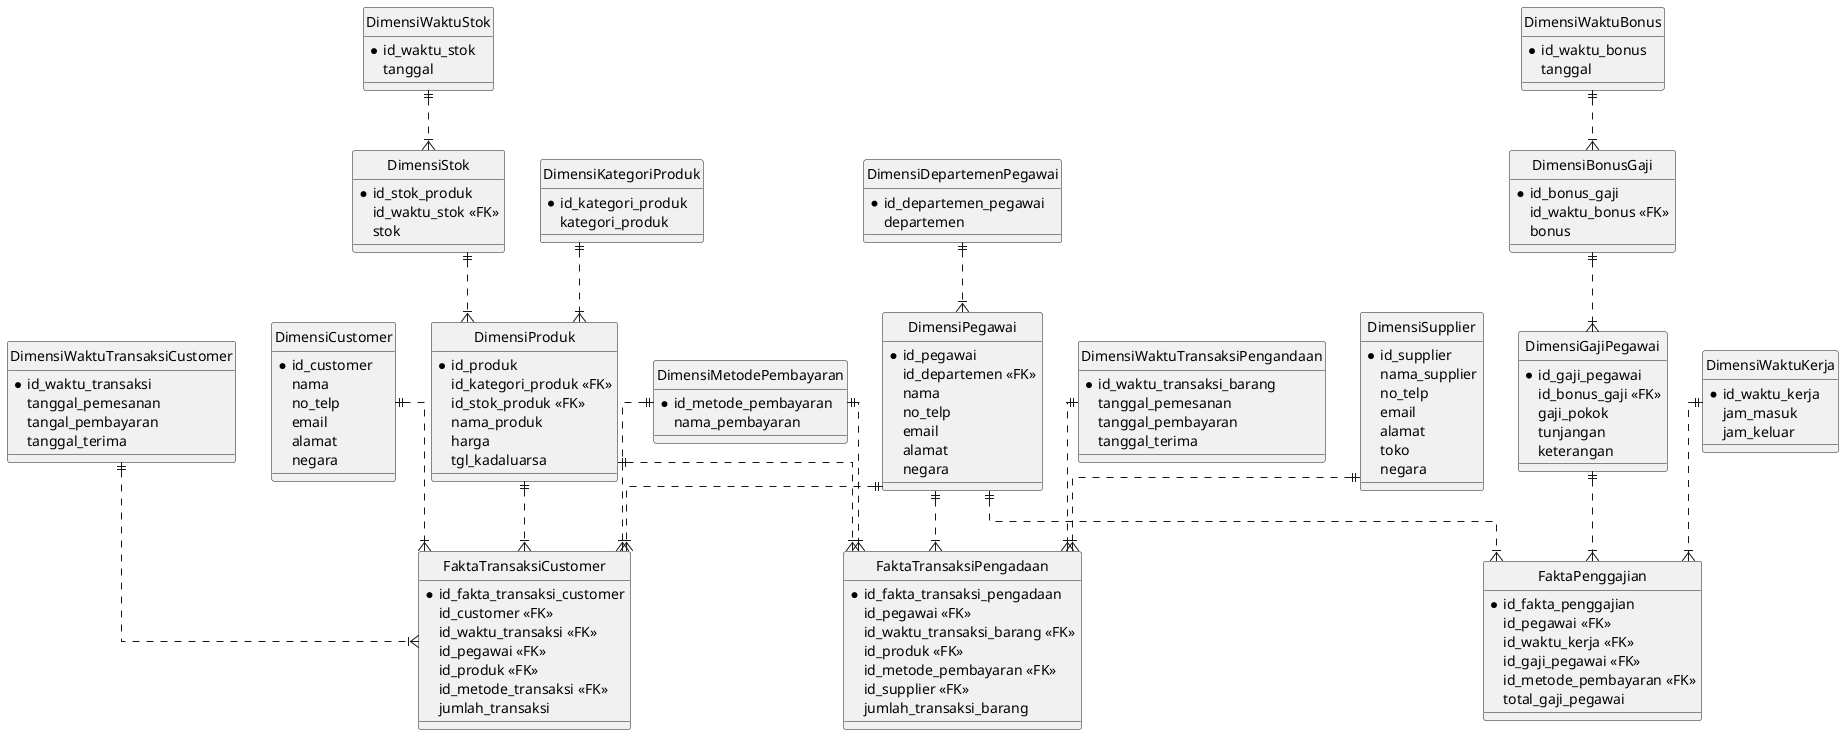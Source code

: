@startuml

hide circle
skinparam linetype ortho

entity "DimensiCustomer" as customer {
    * id_customer
    nama
    no_telp
    email
    alamat
    negara
}

entity "DimensiWaktuTransaksiCustomer" as waktu_customer {
    * id_waktu_transaksi
    tanggal_pemesanan
    tangal_pembayaran
    tanggal_terima
}

entity "FaktaTransaksiCustomer" as transaksi_customer {
    * id_fakta_transaksi_customer
    id_customer <<FK>>
    id_waktu_transaksi <<FK>>
    id_pegawai <<FK>>
    id_produk <<FK>>
    id_metode_transaksi <<FK>>
    jumlah_transaksi
}

entity "DimensiPegawai" as pegawai {
    * id_pegawai
    id_departemen <<FK>>
    nama
    no_telp
    email
    alamat
    negara
}

entity "DimensiDepartemenPegawai" as departemen_pegawai {
    * id_departemen_pegawai
    departemen
}

entity "DimensiProduk" as produk {
    * id_produk
    id_kategori_produk <<FK>>
    id_stok_produk <<FK>>
    nama_produk
    harga
    tgl_kadaluarsa
}

entity "DimensiKategoriProduk" as kategori_produk {
    * id_kategori_produk
    kategori_produk
}

entity "DimensiStok" as stok_produk {
    * id_stok_produk
    id_waktu_stok <<FK>>
    stok
}

entity "DimensiWaktuStok" as waktu_stok {
    * id_waktu_stok
    tanggal
}

entity "DimensiMetodePembayaran" as metode_pembayaran {
    * id_metode_pembayaran
    nama_pembayaran
}

entity "FaktaPenggajian" as penggajian {
    * id_fakta_penggajian
    id_pegawai <<FK>>
    id_waktu_kerja <<FK>>
    id_gaji_pegawai <<FK>>
    id_metode_pembayaran <<FK>>
    total_gaji_pegawai
}

entity "FaktaTransaksiPengadaan" as transaksi_pengadaan {
    * id_fakta_transaksi_pengadaan
    id_pegawai <<FK>>
    id_waktu_transaksi_barang <<FK>>
    id_produk <<FK>>
    id_metode_pembayaran <<FK>>
    id_supplier <<FK>>
    jumlah_transaksi_barang
}

entity "DimensiWaktuKerja" as waktu_kerja {
    * id_waktu_kerja
    jam_masuk
    jam_keluar
}

entity "DimensiGajiPegawai" as gaji_pegawai {
    * id_gaji_pegawai
    id_bonus_gaji <<FK>>
    gaji_pokok
    tunjangan
    keterangan
}

entity "DimensiBonusGaji" as bonus_gaji {
    * id_bonus_gaji
    id_waktu_bonus <<FK>>
    bonus
}

entity "DimensiWaktuBonus" as waktu_bonus {
    * id_waktu_bonus
    tanggal
}

entity "DimensiWaktuTransaksiPengandaan" as waktu_pengadaan {
    * id_waktu_transaksi_barang
    tanggal_pemesanan
    tanggal_pembayaran
    tanggal_terima
}

entity "DimensiSupplier" as supplier {
    * id_supplier
    nama_supplier
    no_telp
    email
    alamat
    toko
    negara
}

customer ||..|{ transaksi_customer
waktu_customer ||..|{ transaksi_customer
pegawai ||..|{ transaksi_customer
produk ||..|{ transaksi_customer
metode_pembayaran ||..|{ transaksi_customer

pegawai ||..|{ penggajian
waktu_kerja ||..|{ penggajian
gaji_pegawai ||..|{ penggajian
bonus_gaji ||..|{ gaji_pegawai
waktu_bonus ||..|{ bonus_gaji

pegawai ||..|{ transaksi_pengadaan
produk ||..|{ transaksi_pengadaan
metode_pembayaran ||..|{ transaksi_pengadaan
waktu_pengadaan ||..|{ transaksi_pengadaan
supplier ||..|{ transaksi_pengadaan

kategori_produk ||..|{ produk
stok_produk ||..|{ produk
departemen_pegawai ||..|{ pegawai
waktu_stok ||..|{ stok_produk

@enduml








